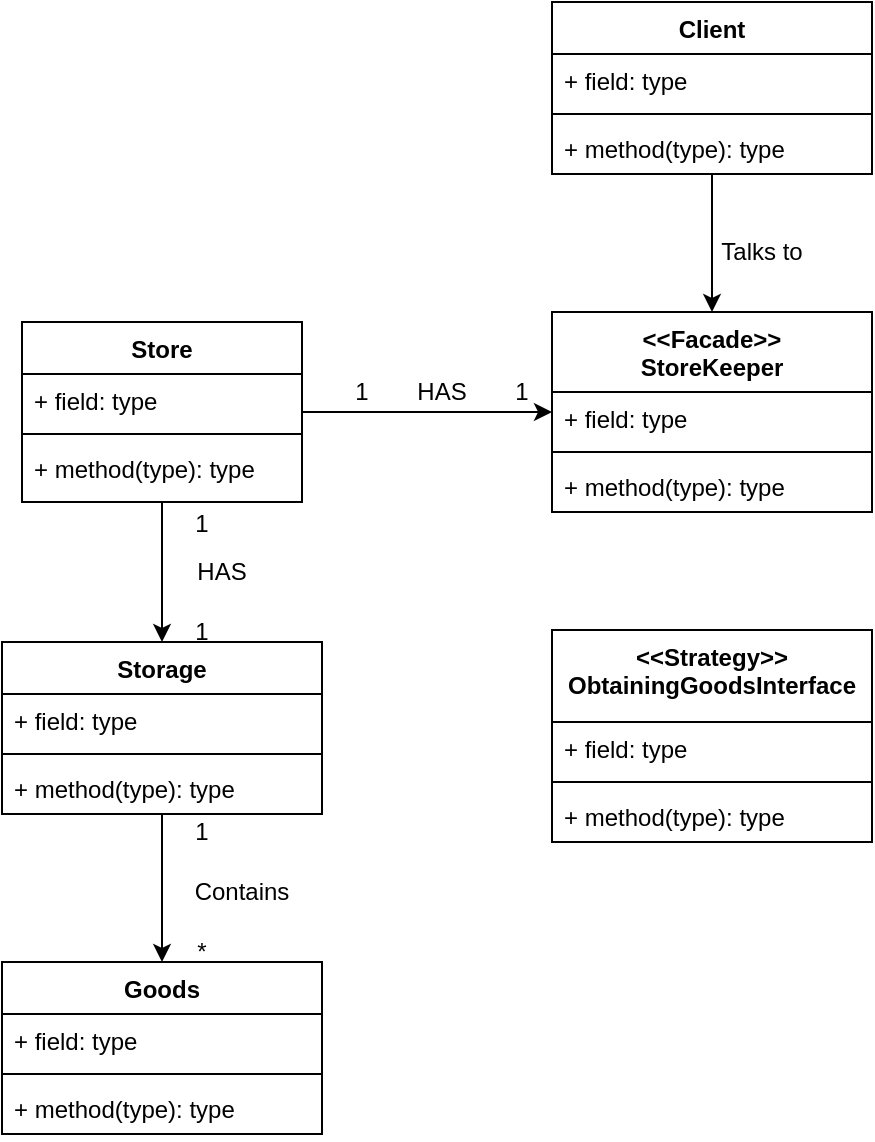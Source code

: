 <mxfile version="26.2.8">
  <diagram name="Page-1" id="lTz5nP-tUjFTOljm6sv4">
    <mxGraphModel dx="424" dy="754" grid="1" gridSize="10" guides="1" tooltips="1" connect="1" arrows="1" fold="1" page="1" pageScale="1" pageWidth="850" pageHeight="1100" math="0" shadow="0">
      <root>
        <mxCell id="0" />
        <mxCell id="1" parent="0" />
        <mxCell id="2uCwENdU8odczXJO0P9R-1" value="&lt;div&gt;&amp;lt;&amp;lt;Facade&amp;gt;&amp;gt;&lt;/div&gt;StoreKeeper" style="swimlane;fontStyle=1;align=center;verticalAlign=top;childLayout=stackLayout;horizontal=1;startSize=40;horizontalStack=0;resizeParent=1;resizeParentMax=0;resizeLast=0;collapsible=1;marginBottom=0;whiteSpace=wrap;html=1;" vertex="1" parent="1">
          <mxGeometry x="345" y="235" width="160" height="100" as="geometry" />
        </mxCell>
        <mxCell id="2uCwENdU8odczXJO0P9R-2" value="+ field: type" style="text;strokeColor=none;fillColor=none;align=left;verticalAlign=top;spacingLeft=4;spacingRight=4;overflow=hidden;rotatable=0;points=[[0,0.5],[1,0.5]];portConstraint=eastwest;whiteSpace=wrap;html=1;" vertex="1" parent="2uCwENdU8odczXJO0P9R-1">
          <mxGeometry y="40" width="160" height="26" as="geometry" />
        </mxCell>
        <mxCell id="2uCwENdU8odczXJO0P9R-3" value="" style="line;strokeWidth=1;fillColor=none;align=left;verticalAlign=middle;spacingTop=-1;spacingLeft=3;spacingRight=3;rotatable=0;labelPosition=right;points=[];portConstraint=eastwest;strokeColor=inherit;" vertex="1" parent="2uCwENdU8odczXJO0P9R-1">
          <mxGeometry y="66" width="160" height="8" as="geometry" />
        </mxCell>
        <mxCell id="2uCwENdU8odczXJO0P9R-4" value="+ method(type): type" style="text;strokeColor=none;fillColor=none;align=left;verticalAlign=top;spacingLeft=4;spacingRight=4;overflow=hidden;rotatable=0;points=[[0,0.5],[1,0.5]];portConstraint=eastwest;whiteSpace=wrap;html=1;" vertex="1" parent="2uCwENdU8odczXJO0P9R-1">
          <mxGeometry y="74" width="160" height="26" as="geometry" />
        </mxCell>
        <mxCell id="2uCwENdU8odczXJO0P9R-38" style="edgeStyle=orthogonalEdgeStyle;rounded=0;orthogonalLoop=1;jettySize=auto;html=1;entryX=0.5;entryY=0;entryDx=0;entryDy=0;" edge="1" parent="1" source="2uCwENdU8odczXJO0P9R-5" target="2uCwENdU8odczXJO0P9R-1">
          <mxGeometry relative="1" as="geometry" />
        </mxCell>
        <mxCell id="2uCwENdU8odczXJO0P9R-5" value="Client" style="swimlane;fontStyle=1;align=center;verticalAlign=top;childLayout=stackLayout;horizontal=1;startSize=26;horizontalStack=0;resizeParent=1;resizeParentMax=0;resizeLast=0;collapsible=1;marginBottom=0;whiteSpace=wrap;html=1;" vertex="1" parent="1">
          <mxGeometry x="345" y="80" width="160" height="86" as="geometry" />
        </mxCell>
        <mxCell id="2uCwENdU8odczXJO0P9R-6" value="+ field: type" style="text;strokeColor=none;fillColor=none;align=left;verticalAlign=top;spacingLeft=4;spacingRight=4;overflow=hidden;rotatable=0;points=[[0,0.5],[1,0.5]];portConstraint=eastwest;whiteSpace=wrap;html=1;" vertex="1" parent="2uCwENdU8odczXJO0P9R-5">
          <mxGeometry y="26" width="160" height="26" as="geometry" />
        </mxCell>
        <mxCell id="2uCwENdU8odczXJO0P9R-7" value="" style="line;strokeWidth=1;fillColor=none;align=left;verticalAlign=middle;spacingTop=-1;spacingLeft=3;spacingRight=3;rotatable=0;labelPosition=right;points=[];portConstraint=eastwest;strokeColor=inherit;" vertex="1" parent="2uCwENdU8odczXJO0P9R-5">
          <mxGeometry y="52" width="160" height="8" as="geometry" />
        </mxCell>
        <mxCell id="2uCwENdU8odczXJO0P9R-8" value="+ method(type): type" style="text;strokeColor=none;fillColor=none;align=left;verticalAlign=top;spacingLeft=4;spacingRight=4;overflow=hidden;rotatable=0;points=[[0,0.5],[1,0.5]];portConstraint=eastwest;whiteSpace=wrap;html=1;" vertex="1" parent="2uCwENdU8odczXJO0P9R-5">
          <mxGeometry y="60" width="160" height="26" as="geometry" />
        </mxCell>
        <mxCell id="2uCwENdU8odczXJO0P9R-17" style="edgeStyle=orthogonalEdgeStyle;rounded=0;orthogonalLoop=1;jettySize=auto;html=1;" edge="1" parent="1" source="2uCwENdU8odczXJO0P9R-9" target="2uCwENdU8odczXJO0P9R-1">
          <mxGeometry relative="1" as="geometry" />
        </mxCell>
        <mxCell id="2uCwENdU8odczXJO0P9R-23" style="edgeStyle=orthogonalEdgeStyle;rounded=0;orthogonalLoop=1;jettySize=auto;html=1;entryX=0.5;entryY=0;entryDx=0;entryDy=0;" edge="1" parent="1" source="2uCwENdU8odczXJO0P9R-9" target="2uCwENdU8odczXJO0P9R-13">
          <mxGeometry relative="1" as="geometry" />
        </mxCell>
        <mxCell id="2uCwENdU8odczXJO0P9R-9" value="Store" style="swimlane;fontStyle=1;align=center;verticalAlign=top;childLayout=stackLayout;horizontal=1;startSize=26;horizontalStack=0;resizeParent=1;resizeParentMax=0;resizeLast=0;collapsible=1;marginBottom=0;whiteSpace=wrap;html=1;" vertex="1" parent="1">
          <mxGeometry x="80" y="240" width="140" height="90" as="geometry" />
        </mxCell>
        <mxCell id="2uCwENdU8odczXJO0P9R-10" value="+ field: type" style="text;strokeColor=none;fillColor=none;align=left;verticalAlign=top;spacingLeft=4;spacingRight=4;overflow=hidden;rotatable=0;points=[[0,0.5],[1,0.5]];portConstraint=eastwest;whiteSpace=wrap;html=1;" vertex="1" parent="2uCwENdU8odczXJO0P9R-9">
          <mxGeometry y="26" width="140" height="26" as="geometry" />
        </mxCell>
        <mxCell id="2uCwENdU8odczXJO0P9R-11" value="" style="line;strokeWidth=1;fillColor=none;align=left;verticalAlign=middle;spacingTop=-1;spacingLeft=3;spacingRight=3;rotatable=0;labelPosition=right;points=[];portConstraint=eastwest;strokeColor=inherit;" vertex="1" parent="2uCwENdU8odczXJO0P9R-9">
          <mxGeometry y="52" width="140" height="8" as="geometry" />
        </mxCell>
        <mxCell id="2uCwENdU8odczXJO0P9R-12" value="+ method(type): type" style="text;strokeColor=none;fillColor=none;align=left;verticalAlign=top;spacingLeft=4;spacingRight=4;overflow=hidden;rotatable=0;points=[[0,0.5],[1,0.5]];portConstraint=eastwest;whiteSpace=wrap;html=1;" vertex="1" parent="2uCwENdU8odczXJO0P9R-9">
          <mxGeometry y="60" width="140" height="30" as="geometry" />
        </mxCell>
        <mxCell id="2uCwENdU8odczXJO0P9R-36" style="edgeStyle=orthogonalEdgeStyle;rounded=0;orthogonalLoop=1;jettySize=auto;html=1;entryX=0.5;entryY=0;entryDx=0;entryDy=0;" edge="1" parent="1" source="2uCwENdU8odczXJO0P9R-13" target="2uCwENdU8odczXJO0P9R-28">
          <mxGeometry relative="1" as="geometry" />
        </mxCell>
        <mxCell id="2uCwENdU8odczXJO0P9R-13" value="Storage" style="swimlane;fontStyle=1;align=center;verticalAlign=top;childLayout=stackLayout;horizontal=1;startSize=26;horizontalStack=0;resizeParent=1;resizeParentMax=0;resizeLast=0;collapsible=1;marginBottom=0;whiteSpace=wrap;html=1;" vertex="1" parent="1">
          <mxGeometry x="70" y="400" width="160" height="86" as="geometry" />
        </mxCell>
        <mxCell id="2uCwENdU8odczXJO0P9R-14" value="+ field: type" style="text;strokeColor=none;fillColor=none;align=left;verticalAlign=top;spacingLeft=4;spacingRight=4;overflow=hidden;rotatable=0;points=[[0,0.5],[1,0.5]];portConstraint=eastwest;whiteSpace=wrap;html=1;" vertex="1" parent="2uCwENdU8odczXJO0P9R-13">
          <mxGeometry y="26" width="160" height="26" as="geometry" />
        </mxCell>
        <mxCell id="2uCwENdU8odczXJO0P9R-15" value="" style="line;strokeWidth=1;fillColor=none;align=left;verticalAlign=middle;spacingTop=-1;spacingLeft=3;spacingRight=3;rotatable=0;labelPosition=right;points=[];portConstraint=eastwest;strokeColor=inherit;" vertex="1" parent="2uCwENdU8odczXJO0P9R-13">
          <mxGeometry y="52" width="160" height="8" as="geometry" />
        </mxCell>
        <mxCell id="2uCwENdU8odczXJO0P9R-16" value="+ method(type): type" style="text;strokeColor=none;fillColor=none;align=left;verticalAlign=top;spacingLeft=4;spacingRight=4;overflow=hidden;rotatable=0;points=[[0,0.5],[1,0.5]];portConstraint=eastwest;whiteSpace=wrap;html=1;" vertex="1" parent="2uCwENdU8odczXJO0P9R-13">
          <mxGeometry y="60" width="160" height="26" as="geometry" />
        </mxCell>
        <mxCell id="2uCwENdU8odczXJO0P9R-21" value="" style="group" vertex="1" connectable="0" parent="1">
          <mxGeometry x="220" y="260" width="140" height="30" as="geometry" />
        </mxCell>
        <mxCell id="2uCwENdU8odczXJO0P9R-18" value="1" style="text;html=1;align=center;verticalAlign=middle;whiteSpace=wrap;rounded=0;" vertex="1" parent="2uCwENdU8odczXJO0P9R-21">
          <mxGeometry width="60" height="30" as="geometry" />
        </mxCell>
        <mxCell id="2uCwENdU8odczXJO0P9R-19" value="1" style="text;html=1;align=center;verticalAlign=middle;whiteSpace=wrap;rounded=0;" vertex="1" parent="2uCwENdU8odczXJO0P9R-21">
          <mxGeometry x="80" width="60" height="30" as="geometry" />
        </mxCell>
        <mxCell id="2uCwENdU8odczXJO0P9R-20" value="HAS" style="text;html=1;align=center;verticalAlign=middle;whiteSpace=wrap;rounded=0;" vertex="1" parent="2uCwENdU8odczXJO0P9R-21">
          <mxGeometry x="40" width="60" height="30" as="geometry" />
        </mxCell>
        <mxCell id="2uCwENdU8odczXJO0P9R-25" value="1" style="text;html=1;align=center;verticalAlign=middle;whiteSpace=wrap;rounded=0;" vertex="1" parent="1">
          <mxGeometry x="140" y="326" width="60" height="30" as="geometry" />
        </mxCell>
        <mxCell id="2uCwENdU8odczXJO0P9R-26" value="1" style="text;html=1;align=center;verticalAlign=middle;whiteSpace=wrap;rounded=0;" vertex="1" parent="1">
          <mxGeometry x="140" y="380" width="60" height="30" as="geometry" />
        </mxCell>
        <mxCell id="2uCwENdU8odczXJO0P9R-27" value="HAS" style="text;html=1;align=center;verticalAlign=middle;whiteSpace=wrap;rounded=0;" vertex="1" parent="1">
          <mxGeometry x="150" y="350" width="60" height="30" as="geometry" />
        </mxCell>
        <mxCell id="2uCwENdU8odczXJO0P9R-28" value="Goods" style="swimlane;fontStyle=1;align=center;verticalAlign=top;childLayout=stackLayout;horizontal=1;startSize=26;horizontalStack=0;resizeParent=1;resizeParentMax=0;resizeLast=0;collapsible=1;marginBottom=0;whiteSpace=wrap;html=1;" vertex="1" parent="1">
          <mxGeometry x="70" y="560" width="160" height="86" as="geometry" />
        </mxCell>
        <mxCell id="2uCwENdU8odczXJO0P9R-29" value="+ field: type" style="text;strokeColor=none;fillColor=none;align=left;verticalAlign=top;spacingLeft=4;spacingRight=4;overflow=hidden;rotatable=0;points=[[0,0.5],[1,0.5]];portConstraint=eastwest;whiteSpace=wrap;html=1;" vertex="1" parent="2uCwENdU8odczXJO0P9R-28">
          <mxGeometry y="26" width="160" height="26" as="geometry" />
        </mxCell>
        <mxCell id="2uCwENdU8odczXJO0P9R-30" value="" style="line;strokeWidth=1;fillColor=none;align=left;verticalAlign=middle;spacingTop=-1;spacingLeft=3;spacingRight=3;rotatable=0;labelPosition=right;points=[];portConstraint=eastwest;strokeColor=inherit;" vertex="1" parent="2uCwENdU8odczXJO0P9R-28">
          <mxGeometry y="52" width="160" height="8" as="geometry" />
        </mxCell>
        <mxCell id="2uCwENdU8odczXJO0P9R-31" value="+ method(type): type" style="text;strokeColor=none;fillColor=none;align=left;verticalAlign=top;spacingLeft=4;spacingRight=4;overflow=hidden;rotatable=0;points=[[0,0.5],[1,0.5]];portConstraint=eastwest;whiteSpace=wrap;html=1;" vertex="1" parent="2uCwENdU8odczXJO0P9R-28">
          <mxGeometry y="60" width="160" height="26" as="geometry" />
        </mxCell>
        <mxCell id="2uCwENdU8odczXJO0P9R-34" value="1" style="text;html=1;align=center;verticalAlign=middle;whiteSpace=wrap;rounded=0;" vertex="1" parent="1">
          <mxGeometry x="140" y="480" width="60" height="30" as="geometry" />
        </mxCell>
        <mxCell id="2uCwENdU8odczXJO0P9R-35" value="Contains" style="text;html=1;align=center;verticalAlign=middle;whiteSpace=wrap;rounded=0;" vertex="1" parent="1">
          <mxGeometry x="160" y="510" width="60" height="30" as="geometry" />
        </mxCell>
        <mxCell id="2uCwENdU8odczXJO0P9R-37" value="*" style="text;html=1;align=center;verticalAlign=middle;whiteSpace=wrap;rounded=0;" vertex="1" parent="1">
          <mxGeometry x="140" y="540" width="60" height="30" as="geometry" />
        </mxCell>
        <mxCell id="2uCwENdU8odczXJO0P9R-39" value="Talks to" style="text;html=1;align=center;verticalAlign=middle;whiteSpace=wrap;rounded=0;" vertex="1" parent="1">
          <mxGeometry x="420" y="190" width="60" height="30" as="geometry" />
        </mxCell>
        <mxCell id="2uCwENdU8odczXJO0P9R-41" value="&lt;div&gt;&amp;lt;&amp;lt;Strategy&amp;gt;&amp;gt;&lt;/div&gt;ObtainingGoodsInterface" style="swimlane;fontStyle=1;align=center;verticalAlign=top;childLayout=stackLayout;horizontal=1;startSize=46;horizontalStack=0;resizeParent=1;resizeParentMax=0;resizeLast=0;collapsible=1;marginBottom=0;whiteSpace=wrap;html=1;" vertex="1" parent="1">
          <mxGeometry x="345" y="394" width="160" height="106" as="geometry" />
        </mxCell>
        <mxCell id="2uCwENdU8odczXJO0P9R-42" value="+ field: type" style="text;strokeColor=none;fillColor=none;align=left;verticalAlign=top;spacingLeft=4;spacingRight=4;overflow=hidden;rotatable=0;points=[[0,0.5],[1,0.5]];portConstraint=eastwest;whiteSpace=wrap;html=1;" vertex="1" parent="2uCwENdU8odczXJO0P9R-41">
          <mxGeometry y="46" width="160" height="26" as="geometry" />
        </mxCell>
        <mxCell id="2uCwENdU8odczXJO0P9R-43" value="" style="line;strokeWidth=1;fillColor=none;align=left;verticalAlign=middle;spacingTop=-1;spacingLeft=3;spacingRight=3;rotatable=0;labelPosition=right;points=[];portConstraint=eastwest;strokeColor=inherit;" vertex="1" parent="2uCwENdU8odczXJO0P9R-41">
          <mxGeometry y="72" width="160" height="8" as="geometry" />
        </mxCell>
        <mxCell id="2uCwENdU8odczXJO0P9R-44" value="+ method(type): type" style="text;strokeColor=none;fillColor=none;align=left;verticalAlign=top;spacingLeft=4;spacingRight=4;overflow=hidden;rotatable=0;points=[[0,0.5],[1,0.5]];portConstraint=eastwest;whiteSpace=wrap;html=1;" vertex="1" parent="2uCwENdU8odczXJO0P9R-41">
          <mxGeometry y="80" width="160" height="26" as="geometry" />
        </mxCell>
      </root>
    </mxGraphModel>
  </diagram>
</mxfile>
